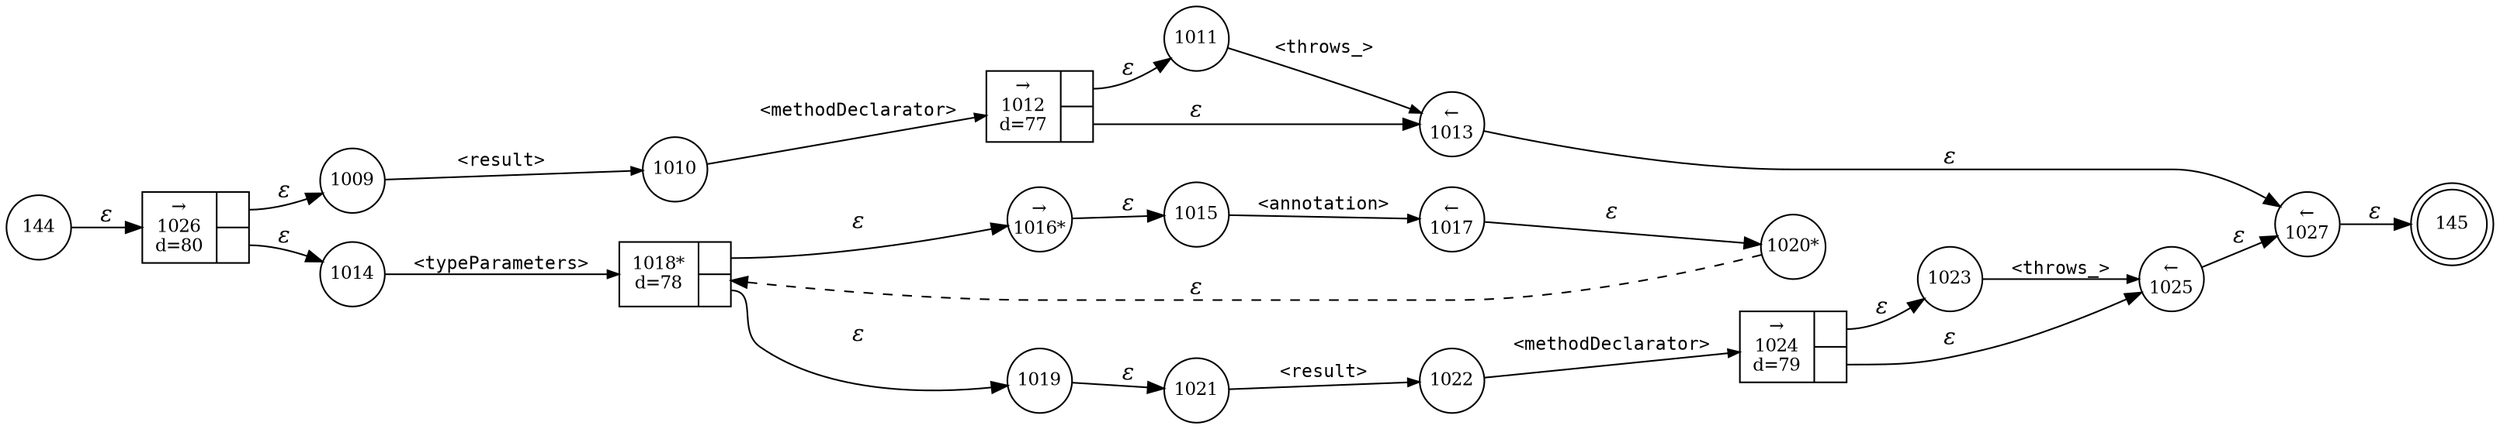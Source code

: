 digraph ATN {
rankdir=LR;
s145[fontsize=11, label="145", shape=doublecircle, fixedsize=true, width=.6];
s1024[fontsize=11,label="{&rarr;\n1024\nd=79|{<p0>|<p1>}}", shape=record, fixedsize=false, peripheries=1];
s1025[fontsize=11,label="&larr;\n1025", shape=circle, fixedsize=true, width=.55, peripheries=1];
s1026[fontsize=11,label="{&rarr;\n1026\nd=80|{<p0>|<p1>}}", shape=record, fixedsize=false, peripheries=1];
s1027[fontsize=11,label="&larr;\n1027", shape=circle, fixedsize=true, width=.55, peripheries=1];
s144[fontsize=11,label="144", shape=circle, fixedsize=true, width=.55, peripheries=1];
s1009[fontsize=11,label="1009", shape=circle, fixedsize=true, width=.55, peripheries=1];
s1010[fontsize=11,label="1010", shape=circle, fixedsize=true, width=.55, peripheries=1];
s1011[fontsize=11,label="1011", shape=circle, fixedsize=true, width=.55, peripheries=1];
s1012[fontsize=11,label="{&rarr;\n1012\nd=77|{<p0>|<p1>}}", shape=record, fixedsize=false, peripheries=1];
s1013[fontsize=11,label="&larr;\n1013", shape=circle, fixedsize=true, width=.55, peripheries=1];
s1014[fontsize=11,label="1014", shape=circle, fixedsize=true, width=.55, peripheries=1];
s1015[fontsize=11,label="1015", shape=circle, fixedsize=true, width=.55, peripheries=1];
s1016[fontsize=11,label="&rarr;\n1016*", shape=circle, fixedsize=true, width=.55, peripheries=1];
s1017[fontsize=11,label="&larr;\n1017", shape=circle, fixedsize=true, width=.55, peripheries=1];
s1018[fontsize=11,label="{1018*\nd=78|{<p0>|<p1>}}", shape=record, fixedsize=false, peripheries=1];
s1019[fontsize=11,label="1019", shape=circle, fixedsize=true, width=.55, peripheries=1];
s1020[fontsize=11,label="1020*", shape=circle, fixedsize=true, width=.55, peripheries=1];
s1021[fontsize=11,label="1021", shape=circle, fixedsize=true, width=.55, peripheries=1];
s1022[fontsize=11,label="1022", shape=circle, fixedsize=true, width=.55, peripheries=1];
s1023[fontsize=11,label="1023", shape=circle, fixedsize=true, width=.55, peripheries=1];
s144 -> s1026 [fontname="Times-Italic", label="&epsilon;"];
s1026:p0 -> s1009 [fontname="Times-Italic", label="&epsilon;"];
s1026:p1 -> s1014 [fontname="Times-Italic", label="&epsilon;"];
s1009 -> s1010 [fontsize=11, fontname="Courier", arrowsize=.7, label = "<result>", arrowhead = normal];
s1014 -> s1018 [fontsize=11, fontname="Courier", arrowsize=.7, label = "<typeParameters>", arrowhead = normal];
s1010 -> s1012 [fontsize=11, fontname="Courier", arrowsize=.7, label = "<methodDeclarator>", arrowhead = normal];
s1018:p0 -> s1016 [fontname="Times-Italic", label="&epsilon;"];
s1018:p1 -> s1019 [fontname="Times-Italic", label="&epsilon;"];
s1012:p0 -> s1011 [fontname="Times-Italic", label="&epsilon;"];
s1012:p1 -> s1013 [fontname="Times-Italic", label="&epsilon;"];
s1016 -> s1015 [fontname="Times-Italic", label="&epsilon;"];
s1019 -> s1021 [fontname="Times-Italic", label="&epsilon;"];
s1011 -> s1013 [fontsize=11, fontname="Courier", arrowsize=.7, label = "<throws_>", arrowhead = normal];
s1013 -> s1027 [fontname="Times-Italic", label="&epsilon;"];
s1015 -> s1017 [fontsize=11, fontname="Courier", arrowsize=.7, label = "<annotation>", arrowhead = normal];
s1021 -> s1022 [fontsize=11, fontname="Courier", arrowsize=.7, label = "<result>", arrowhead = normal];
s1027 -> s145 [fontname="Times-Italic", label="&epsilon;"];
s1017 -> s1020 [fontname="Times-Italic", label="&epsilon;"];
s1022 -> s1024 [fontsize=11, fontname="Courier", arrowsize=.7, label = "<methodDeclarator>", arrowhead = normal];
s1020 -> s1018 [fontname="Times-Italic", label="&epsilon;", style="dashed"];
s1024:p0 -> s1023 [fontname="Times-Italic", label="&epsilon;"];
s1024:p1 -> s1025 [fontname="Times-Italic", label="&epsilon;"];
s1023 -> s1025 [fontsize=11, fontname="Courier", arrowsize=.7, label = "<throws_>", arrowhead = normal];
s1025 -> s1027 [fontname="Times-Italic", label="&epsilon;"];
}